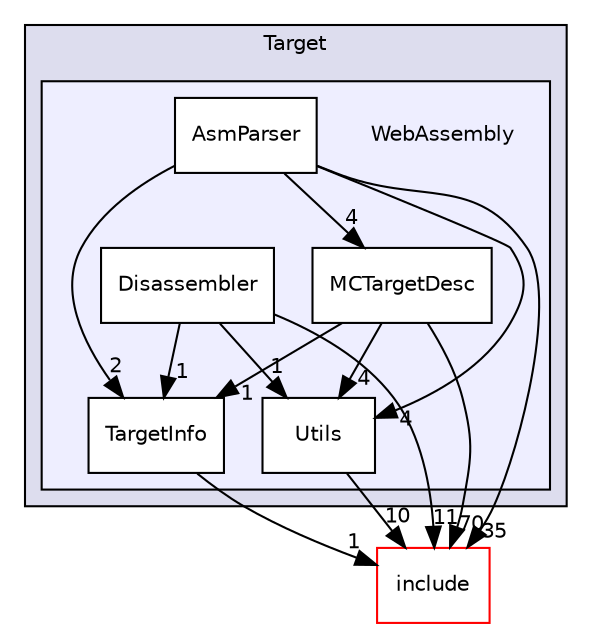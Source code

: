 digraph "lib/Target/WebAssembly" {
  bgcolor=transparent;
  compound=true
  node [ fontsize="10", fontname="Helvetica"];
  edge [ labelfontsize="10", labelfontname="Helvetica"];
  subgraph clusterdir_794e483eb1cc7921d35fd149d9cc325b {
    graph [ bgcolor="#ddddee", pencolor="black", label="Target" fontname="Helvetica", fontsize="10", URL="dir_794e483eb1cc7921d35fd149d9cc325b.html"]
  subgraph clusterdir_96ba75976c22f2500bfbc06f8c4c2b70 {
    graph [ bgcolor="#eeeeff", pencolor="black", label="" URL="dir_96ba75976c22f2500bfbc06f8c4c2b70.html"];
    dir_96ba75976c22f2500bfbc06f8c4c2b70 [shape=plaintext label="WebAssembly"];
    dir_c14a0b39f8e694e9a00ca3dcf9702481 [shape=box label="AsmParser" color="black" fillcolor="white" style="filled" URL="dir_c14a0b39f8e694e9a00ca3dcf9702481.html"];
    dir_250c9ef2b227e6b2f6b2a49791ad45f1 [shape=box label="Disassembler" color="black" fillcolor="white" style="filled" URL="dir_250c9ef2b227e6b2f6b2a49791ad45f1.html"];
    dir_a55190db062d77cf0f3c7dda37a78d5b [shape=box label="MCTargetDesc" color="black" fillcolor="white" style="filled" URL="dir_a55190db062d77cf0f3c7dda37a78d5b.html"];
    dir_e98dc5c8bb83d992569c0d03f1dcb04e [shape=box label="TargetInfo" color="black" fillcolor="white" style="filled" URL="dir_e98dc5c8bb83d992569c0d03f1dcb04e.html"];
    dir_6a7db417a5467ab10a1e212c66abd3bf [shape=box label="Utils" color="black" fillcolor="white" style="filled" URL="dir_6a7db417a5467ab10a1e212c66abd3bf.html"];
  }
  }
  dir_d44c64559bbebec7f509842c48db8b23 [shape=box label="include" color="red" URL="dir_d44c64559bbebec7f509842c48db8b23.html"];
  dir_a55190db062d77cf0f3c7dda37a78d5b->dir_6a7db417a5467ab10a1e212c66abd3bf [headlabel="4", labeldistance=1.5 headhref="dir_000203_000205.html"];
  dir_a55190db062d77cf0f3c7dda37a78d5b->dir_e98dc5c8bb83d992569c0d03f1dcb04e [headlabel="1", labeldistance=1.5 headhref="dir_000203_000204.html"];
  dir_a55190db062d77cf0f3c7dda37a78d5b->dir_d44c64559bbebec7f509842c48db8b23 [headlabel="70", labeldistance=1.5 headhref="dir_000203_000001.html"];
  dir_250c9ef2b227e6b2f6b2a49791ad45f1->dir_6a7db417a5467ab10a1e212c66abd3bf [headlabel="1", labeldistance=1.5 headhref="dir_000202_000205.html"];
  dir_250c9ef2b227e6b2f6b2a49791ad45f1->dir_e98dc5c8bb83d992569c0d03f1dcb04e [headlabel="1", labeldistance=1.5 headhref="dir_000202_000204.html"];
  dir_250c9ef2b227e6b2f6b2a49791ad45f1->dir_d44c64559bbebec7f509842c48db8b23 [headlabel="11", labeldistance=1.5 headhref="dir_000202_000001.html"];
  dir_6a7db417a5467ab10a1e212c66abd3bf->dir_d44c64559bbebec7f509842c48db8b23 [headlabel="10", labeldistance=1.5 headhref="dir_000205_000001.html"];
  dir_e98dc5c8bb83d992569c0d03f1dcb04e->dir_d44c64559bbebec7f509842c48db8b23 [headlabel="1", labeldistance=1.5 headhref="dir_000204_000001.html"];
  dir_c14a0b39f8e694e9a00ca3dcf9702481->dir_a55190db062d77cf0f3c7dda37a78d5b [headlabel="4", labeldistance=1.5 headhref="dir_000201_000203.html"];
  dir_c14a0b39f8e694e9a00ca3dcf9702481->dir_6a7db417a5467ab10a1e212c66abd3bf [headlabel="4", labeldistance=1.5 headhref="dir_000201_000205.html"];
  dir_c14a0b39f8e694e9a00ca3dcf9702481->dir_e98dc5c8bb83d992569c0d03f1dcb04e [headlabel="2", labeldistance=1.5 headhref="dir_000201_000204.html"];
  dir_c14a0b39f8e694e9a00ca3dcf9702481->dir_d44c64559bbebec7f509842c48db8b23 [headlabel="35", labeldistance=1.5 headhref="dir_000201_000001.html"];
}

